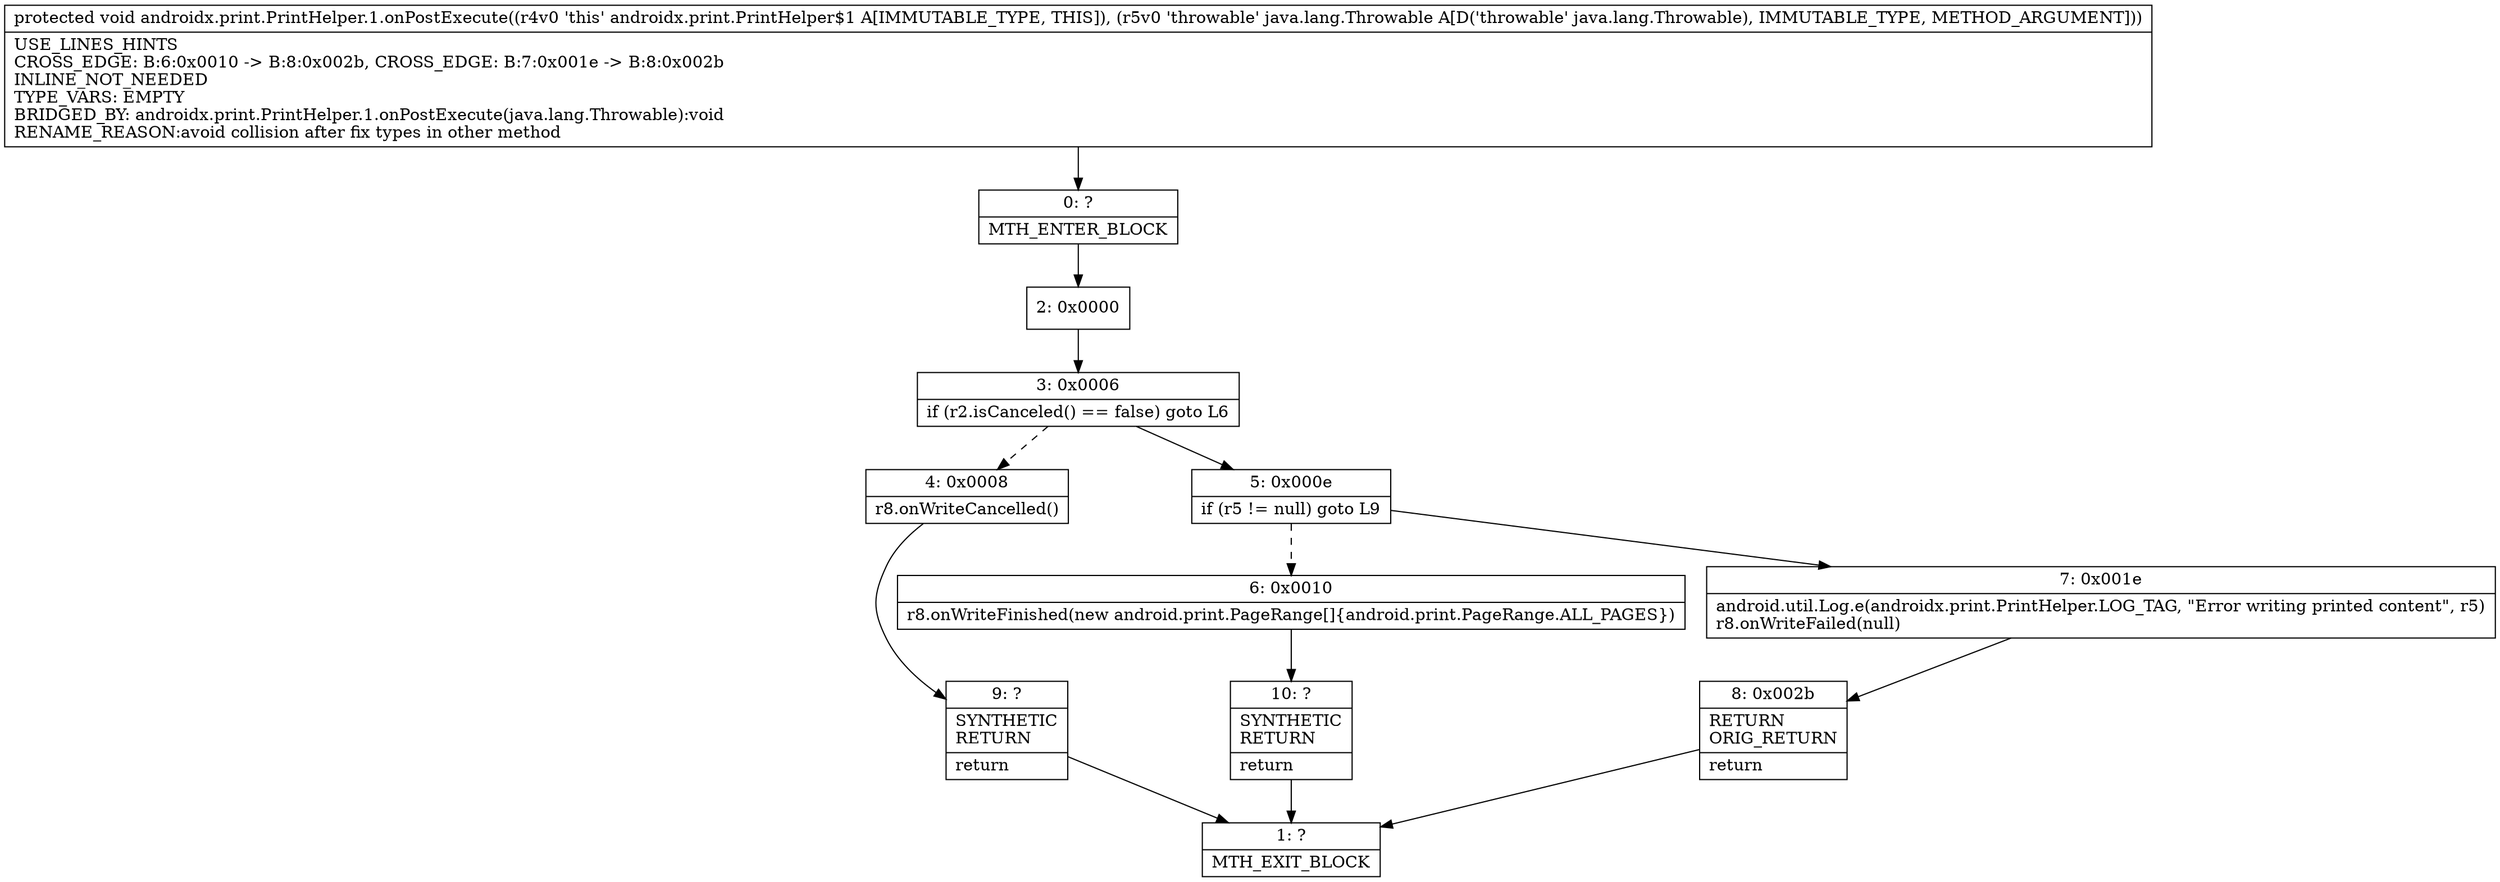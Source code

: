 digraph "CFG forandroidx.print.PrintHelper.1.onPostExecute(Ljava\/lang\/Throwable;)V" {
Node_0 [shape=record,label="{0\:\ ?|MTH_ENTER_BLOCK\l}"];
Node_2 [shape=record,label="{2\:\ 0x0000}"];
Node_3 [shape=record,label="{3\:\ 0x0006|if (r2.isCanceled() == false) goto L6\l}"];
Node_4 [shape=record,label="{4\:\ 0x0008|r8.onWriteCancelled()\l}"];
Node_9 [shape=record,label="{9\:\ ?|SYNTHETIC\lRETURN\l|return\l}"];
Node_1 [shape=record,label="{1\:\ ?|MTH_EXIT_BLOCK\l}"];
Node_5 [shape=record,label="{5\:\ 0x000e|if (r5 != null) goto L9\l}"];
Node_6 [shape=record,label="{6\:\ 0x0010|r8.onWriteFinished(new android.print.PageRange[]\{android.print.PageRange.ALL_PAGES\})\l}"];
Node_10 [shape=record,label="{10\:\ ?|SYNTHETIC\lRETURN\l|return\l}"];
Node_7 [shape=record,label="{7\:\ 0x001e|android.util.Log.e(androidx.print.PrintHelper.LOG_TAG, \"Error writing printed content\", r5)\lr8.onWriteFailed(null)\l}"];
Node_8 [shape=record,label="{8\:\ 0x002b|RETURN\lORIG_RETURN\l|return\l}"];
MethodNode[shape=record,label="{protected void androidx.print.PrintHelper.1.onPostExecute((r4v0 'this' androidx.print.PrintHelper$1 A[IMMUTABLE_TYPE, THIS]), (r5v0 'throwable' java.lang.Throwable A[D('throwable' java.lang.Throwable), IMMUTABLE_TYPE, METHOD_ARGUMENT]))  | USE_LINES_HINTS\lCROSS_EDGE: B:6:0x0010 \-\> B:8:0x002b, CROSS_EDGE: B:7:0x001e \-\> B:8:0x002b\lINLINE_NOT_NEEDED\lTYPE_VARS: EMPTY\lBRIDGED_BY: androidx.print.PrintHelper.1.onPostExecute(java.lang.Throwable):void\lRENAME_REASON:avoid collision after fix types in other method\l}"];
MethodNode -> Node_0;Node_0 -> Node_2;
Node_2 -> Node_3;
Node_3 -> Node_4[style=dashed];
Node_3 -> Node_5;
Node_4 -> Node_9;
Node_9 -> Node_1;
Node_5 -> Node_6[style=dashed];
Node_5 -> Node_7;
Node_6 -> Node_10;
Node_10 -> Node_1;
Node_7 -> Node_8;
Node_8 -> Node_1;
}


